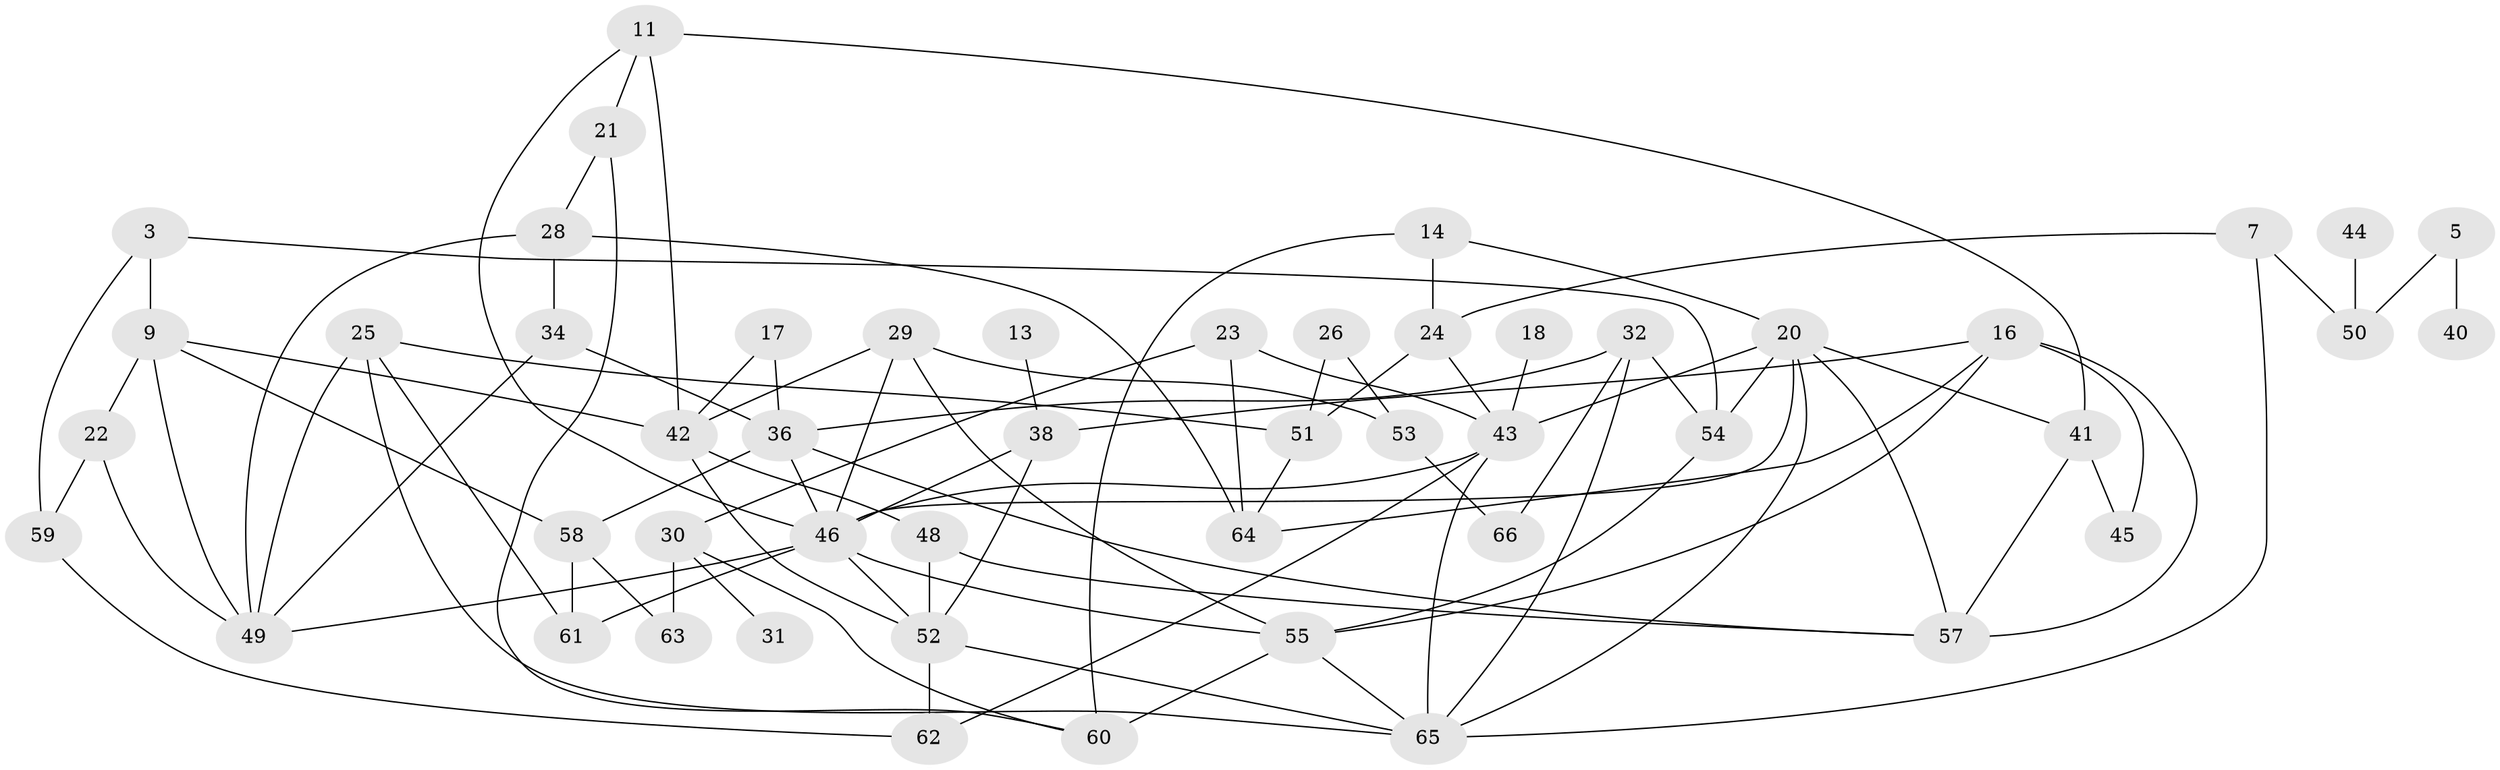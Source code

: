 // original degree distribution, {3: 0.19083969465648856, 2: 0.24427480916030533, 0: 0.11450381679389313, 5: 0.061068702290076333, 4: 0.11450381679389313, 1: 0.20610687022900764, 6: 0.04580152671755725, 7: 0.015267175572519083, 10: 0.007633587786259542}
// Generated by graph-tools (version 1.1) at 2025/00/03/09/25 03:00:45]
// undirected, 50 vertices, 94 edges
graph export_dot {
graph [start="1"]
  node [color=gray90,style=filled];
  3;
  5;
  7;
  9;
  11;
  13;
  14;
  16;
  17;
  18;
  20;
  21;
  22;
  23;
  24;
  25;
  26;
  28;
  29;
  30;
  31;
  32;
  34;
  36;
  38;
  40;
  41;
  42;
  43;
  44;
  45;
  46;
  48;
  49;
  50;
  51;
  52;
  53;
  54;
  55;
  57;
  58;
  59;
  60;
  61;
  62;
  63;
  64;
  65;
  66;
  3 -- 9 [weight=1.0];
  3 -- 54 [weight=1.0];
  3 -- 59 [weight=1.0];
  5 -- 40 [weight=1.0];
  5 -- 50 [weight=1.0];
  7 -- 24 [weight=1.0];
  7 -- 50 [weight=1.0];
  7 -- 65 [weight=1.0];
  9 -- 22 [weight=1.0];
  9 -- 42 [weight=1.0];
  9 -- 49 [weight=1.0];
  9 -- 58 [weight=1.0];
  11 -- 21 [weight=1.0];
  11 -- 41 [weight=1.0];
  11 -- 42 [weight=1.0];
  11 -- 46 [weight=1.0];
  13 -- 38 [weight=1.0];
  14 -- 20 [weight=1.0];
  14 -- 24 [weight=1.0];
  14 -- 60 [weight=1.0];
  16 -- 38 [weight=1.0];
  16 -- 45 [weight=1.0];
  16 -- 55 [weight=1.0];
  16 -- 57 [weight=1.0];
  16 -- 64 [weight=1.0];
  17 -- 36 [weight=1.0];
  17 -- 42 [weight=1.0];
  18 -- 43 [weight=1.0];
  20 -- 41 [weight=1.0];
  20 -- 43 [weight=2.0];
  20 -- 46 [weight=1.0];
  20 -- 54 [weight=1.0];
  20 -- 57 [weight=1.0];
  20 -- 65 [weight=1.0];
  21 -- 28 [weight=1.0];
  21 -- 60 [weight=1.0];
  22 -- 49 [weight=1.0];
  22 -- 59 [weight=1.0];
  23 -- 30 [weight=1.0];
  23 -- 43 [weight=1.0];
  23 -- 64 [weight=1.0];
  24 -- 43 [weight=1.0];
  24 -- 51 [weight=1.0];
  25 -- 49 [weight=1.0];
  25 -- 51 [weight=1.0];
  25 -- 61 [weight=1.0];
  25 -- 65 [weight=1.0];
  26 -- 51 [weight=1.0];
  26 -- 53 [weight=1.0];
  28 -- 34 [weight=1.0];
  28 -- 49 [weight=1.0];
  28 -- 64 [weight=1.0];
  29 -- 42 [weight=1.0];
  29 -- 46 [weight=1.0];
  29 -- 53 [weight=1.0];
  29 -- 55 [weight=1.0];
  30 -- 31 [weight=1.0];
  30 -- 60 [weight=1.0];
  30 -- 63 [weight=1.0];
  32 -- 36 [weight=1.0];
  32 -- 54 [weight=1.0];
  32 -- 65 [weight=1.0];
  32 -- 66 [weight=1.0];
  34 -- 36 [weight=1.0];
  34 -- 49 [weight=1.0];
  36 -- 46 [weight=1.0];
  36 -- 57 [weight=1.0];
  36 -- 58 [weight=1.0];
  38 -- 46 [weight=1.0];
  38 -- 52 [weight=1.0];
  41 -- 45 [weight=1.0];
  41 -- 57 [weight=1.0];
  42 -- 48 [weight=1.0];
  42 -- 52 [weight=1.0];
  43 -- 46 [weight=1.0];
  43 -- 62 [weight=1.0];
  43 -- 65 [weight=1.0];
  44 -- 50 [weight=1.0];
  46 -- 49 [weight=1.0];
  46 -- 52 [weight=1.0];
  46 -- 55 [weight=1.0];
  46 -- 61 [weight=2.0];
  48 -- 52 [weight=1.0];
  48 -- 57 [weight=1.0];
  51 -- 64 [weight=1.0];
  52 -- 62 [weight=1.0];
  52 -- 65 [weight=1.0];
  53 -- 66 [weight=1.0];
  54 -- 55 [weight=1.0];
  55 -- 60 [weight=1.0];
  55 -- 65 [weight=1.0];
  58 -- 61 [weight=1.0];
  58 -- 63 [weight=1.0];
  59 -- 62 [weight=1.0];
}
